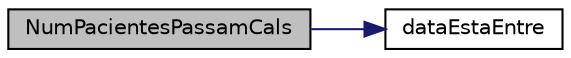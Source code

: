 digraph "NumPacientesPassamCals"
{
 // LATEX_PDF_SIZE
  edge [fontname="Helvetica",fontsize="10",labelfontname="Helvetica",labelfontsize="10"];
  node [fontname="Helvetica",fontsize="10",shape=record];
  rankdir="LR";
  Node1 [label="NumPacientesPassamCals",height=0.2,width=0.4,color="black", fillcolor="grey75", style="filled", fontcolor="black",tooltip="Função que vê quantos Pacientes passaram o numero de calorias introduzidas."];
  Node1 -> Node2 [color="midnightblue",fontsize="10",style="solid",fontname="Helvetica"];
  Node2 [label="dataEstaEntre",height=0.2,width=0.4,color="black", fillcolor="white", style="filled",URL="$Alimentos_8c.html#a95fc2869bf817ef748e5bed8e22b21fb",tooltip="Função que valida se a data está entre outras duas datas."];
}

